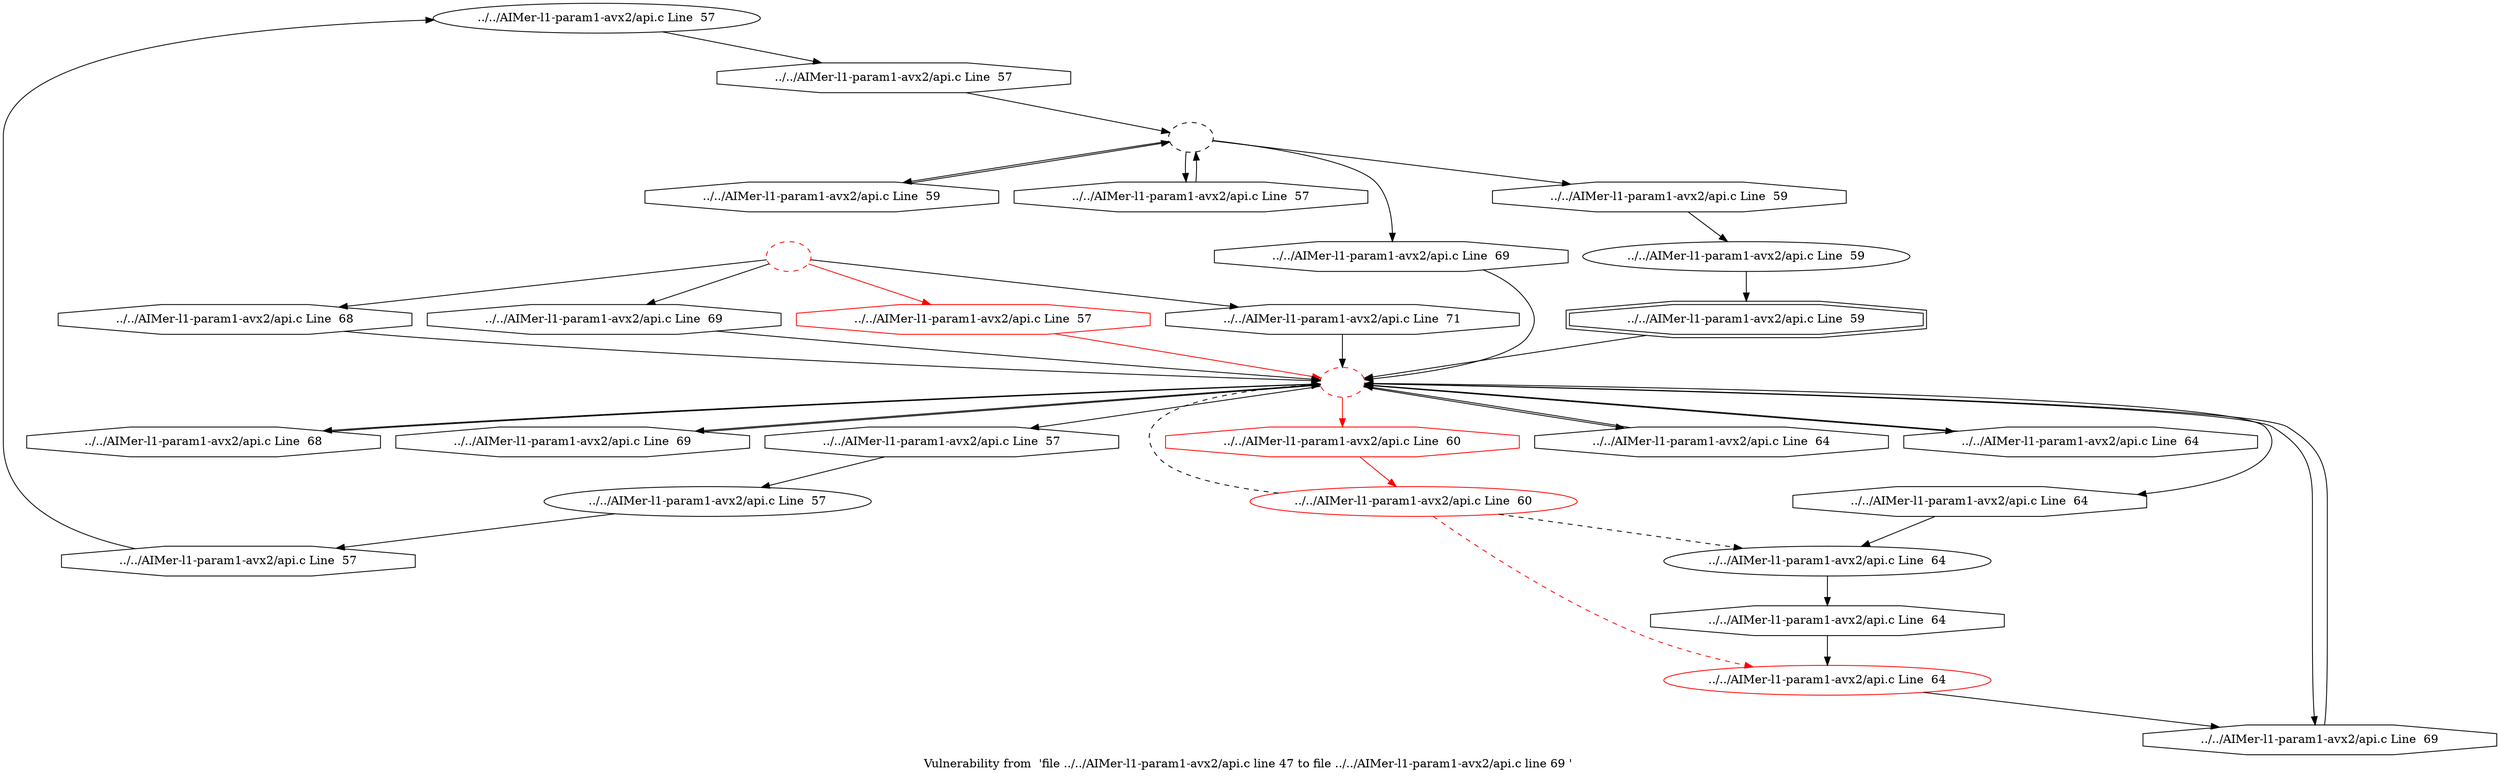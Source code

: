 digraph "Vulnerability from 'file ../../AIMer-l1-param1-avx2/api.c line 47 to file ../../AIMer-l1-param1-avx2/api.c line 69 '  "{
label="Vulnerability from  'file ../../AIMer-l1-param1-avx2/api.c line 47 to file ../../AIMer-l1-param1-avx2/api.c line 69 ' ";
node_516[shape=ellipse,style=solid,label="../../AIMer-l1-param1-avx2/api.c Line  57"]
node_519[shape=octagon,style=solid,label="../../AIMer-l1-param1-avx2/api.c Line  57"]
"node_516"->"node_519"
node_515[shape=octagon,style=solid,label="../../AIMer-l1-param1-avx2/api.c Line  57"]
node_514[shape=ellipse,style=solid,label="../../AIMer-l1-param1-avx2/api.c Line  57"]
"node_515"->"node_514"
node_517[shape=octagon,style=solid,label="../../AIMer-l1-param1-avx2/api.c Line  57"]
"node_514"->"node_517"
node_513[shape=octagon,style=solid,label="../../AIMer-l1-param1-avx2/api.c Line  57", color=red]
node_512[shape=ellipse,style=dashed,label="", color=red]
"node_513"->"node_512" [color=red]
"node_512"->"node_515"
node_532[shape=octagon,style=solid,label="../../AIMer-l1-param1-avx2/api.c Line  68"]
"node_512"->"node_532"
node_535[shape=octagon,style=solid,label="../../AIMer-l1-param1-avx2/api.c Line  69"]
"node_512"->"node_535"
node_537[shape=octagon,style=solid,label="../../AIMer-l1-param1-avx2/api.c Line  69"]
"node_512"->"node_537"
node_525[shape=octagon,style=solid,label="../../AIMer-l1-param1-avx2/api.c Line  60", color=red]
"node_512"->"node_525" [color=red]
node_526[shape=octagon,style=solid,label="../../AIMer-l1-param1-avx2/api.c Line  64"]
"node_512"->"node_526"
node_527[shape=octagon,style=solid,label="../../AIMer-l1-param1-avx2/api.c Line  64"]
"node_512"->"node_527"
node_529[shape=octagon,style=solid,label="../../AIMer-l1-param1-avx2/api.c Line  64"]
"node_512"->"node_529"
node_511[shape=ellipse,style=dashed,label=""]
node_518[shape=octagon,style=solid,label="../../AIMer-l1-param1-avx2/api.c Line  57"]
"node_511"->"node_518"
node_534[shape=octagon,style=solid,label="../../AIMer-l1-param1-avx2/api.c Line  69"]
"node_511"->"node_534"
node_520[shape=octagon,style=solid,label="../../AIMer-l1-param1-avx2/api.c Line  59"]
"node_511"->"node_520"
node_522[shape=octagon,style=solid,label="../../AIMer-l1-param1-avx2/api.c Line  59"]
"node_511"->"node_522"
node_510[shape=ellipse,style=dashed,label="", color=red]
"node_510"->"node_513" [color=red]
node_538[shape=octagon,style=solid,label="../../AIMer-l1-param1-avx2/api.c Line  71"]
"node_510"->"node_538"
node_533[shape=octagon,style=solid,label="../../AIMer-l1-param1-avx2/api.c Line  68"]
"node_510"->"node_533"
node_536[shape=octagon,style=solid,label="../../AIMer-l1-param1-avx2/api.c Line  69"]
"node_510"->"node_536"
"node_538"->"node_512"
"node_517"->"node_516"
"node_518"->"node_511"
node_531[shape=octagon,style=solid,label="../../AIMer-l1-param1-avx2/api.c Line  64"]
node_530[shape=ellipse,style=solid,label="../../AIMer-l1-param1-avx2/api.c Line  64", color=red]
"node_531"->"node_530"
"node_532"->"node_512"
"node_533"->"node_512"
"node_534"->"node_512"
"node_535"->"node_512"
"node_536"->"node_512"
"node_537"->"node_512"
"node_519"->"node_511"
"node_520"->"node_511"
node_521[shape=ellipse,style=solid,label="../../AIMer-l1-param1-avx2/api.c Line  59"]
node_523[shape=doubleoctagon,style=solid,label="../../AIMer-l1-param1-avx2/api.c Line  59"]
"node_521"->"node_523"
"node_522"->"node_521"
"node_523"->"node_512"
node_524[shape=ellipse,style=solid,label="../../AIMer-l1-param1-avx2/api.c Line  60", color=red]
"node_524"->"node_512" [style=dashed]
node_528[shape=ellipse,style=solid,label="../../AIMer-l1-param1-avx2/api.c Line  64"]
"node_524"->"node_528" [style=dashed]
"node_524"->"node_530" [color=red, style=dashed]
"node_525"->"node_524" [color=red]
"node_526"->"node_512"
"node_527"->"node_512"
"node_528"->"node_531"
"node_529"->"node_528"
"node_530"->"node_537"
}

